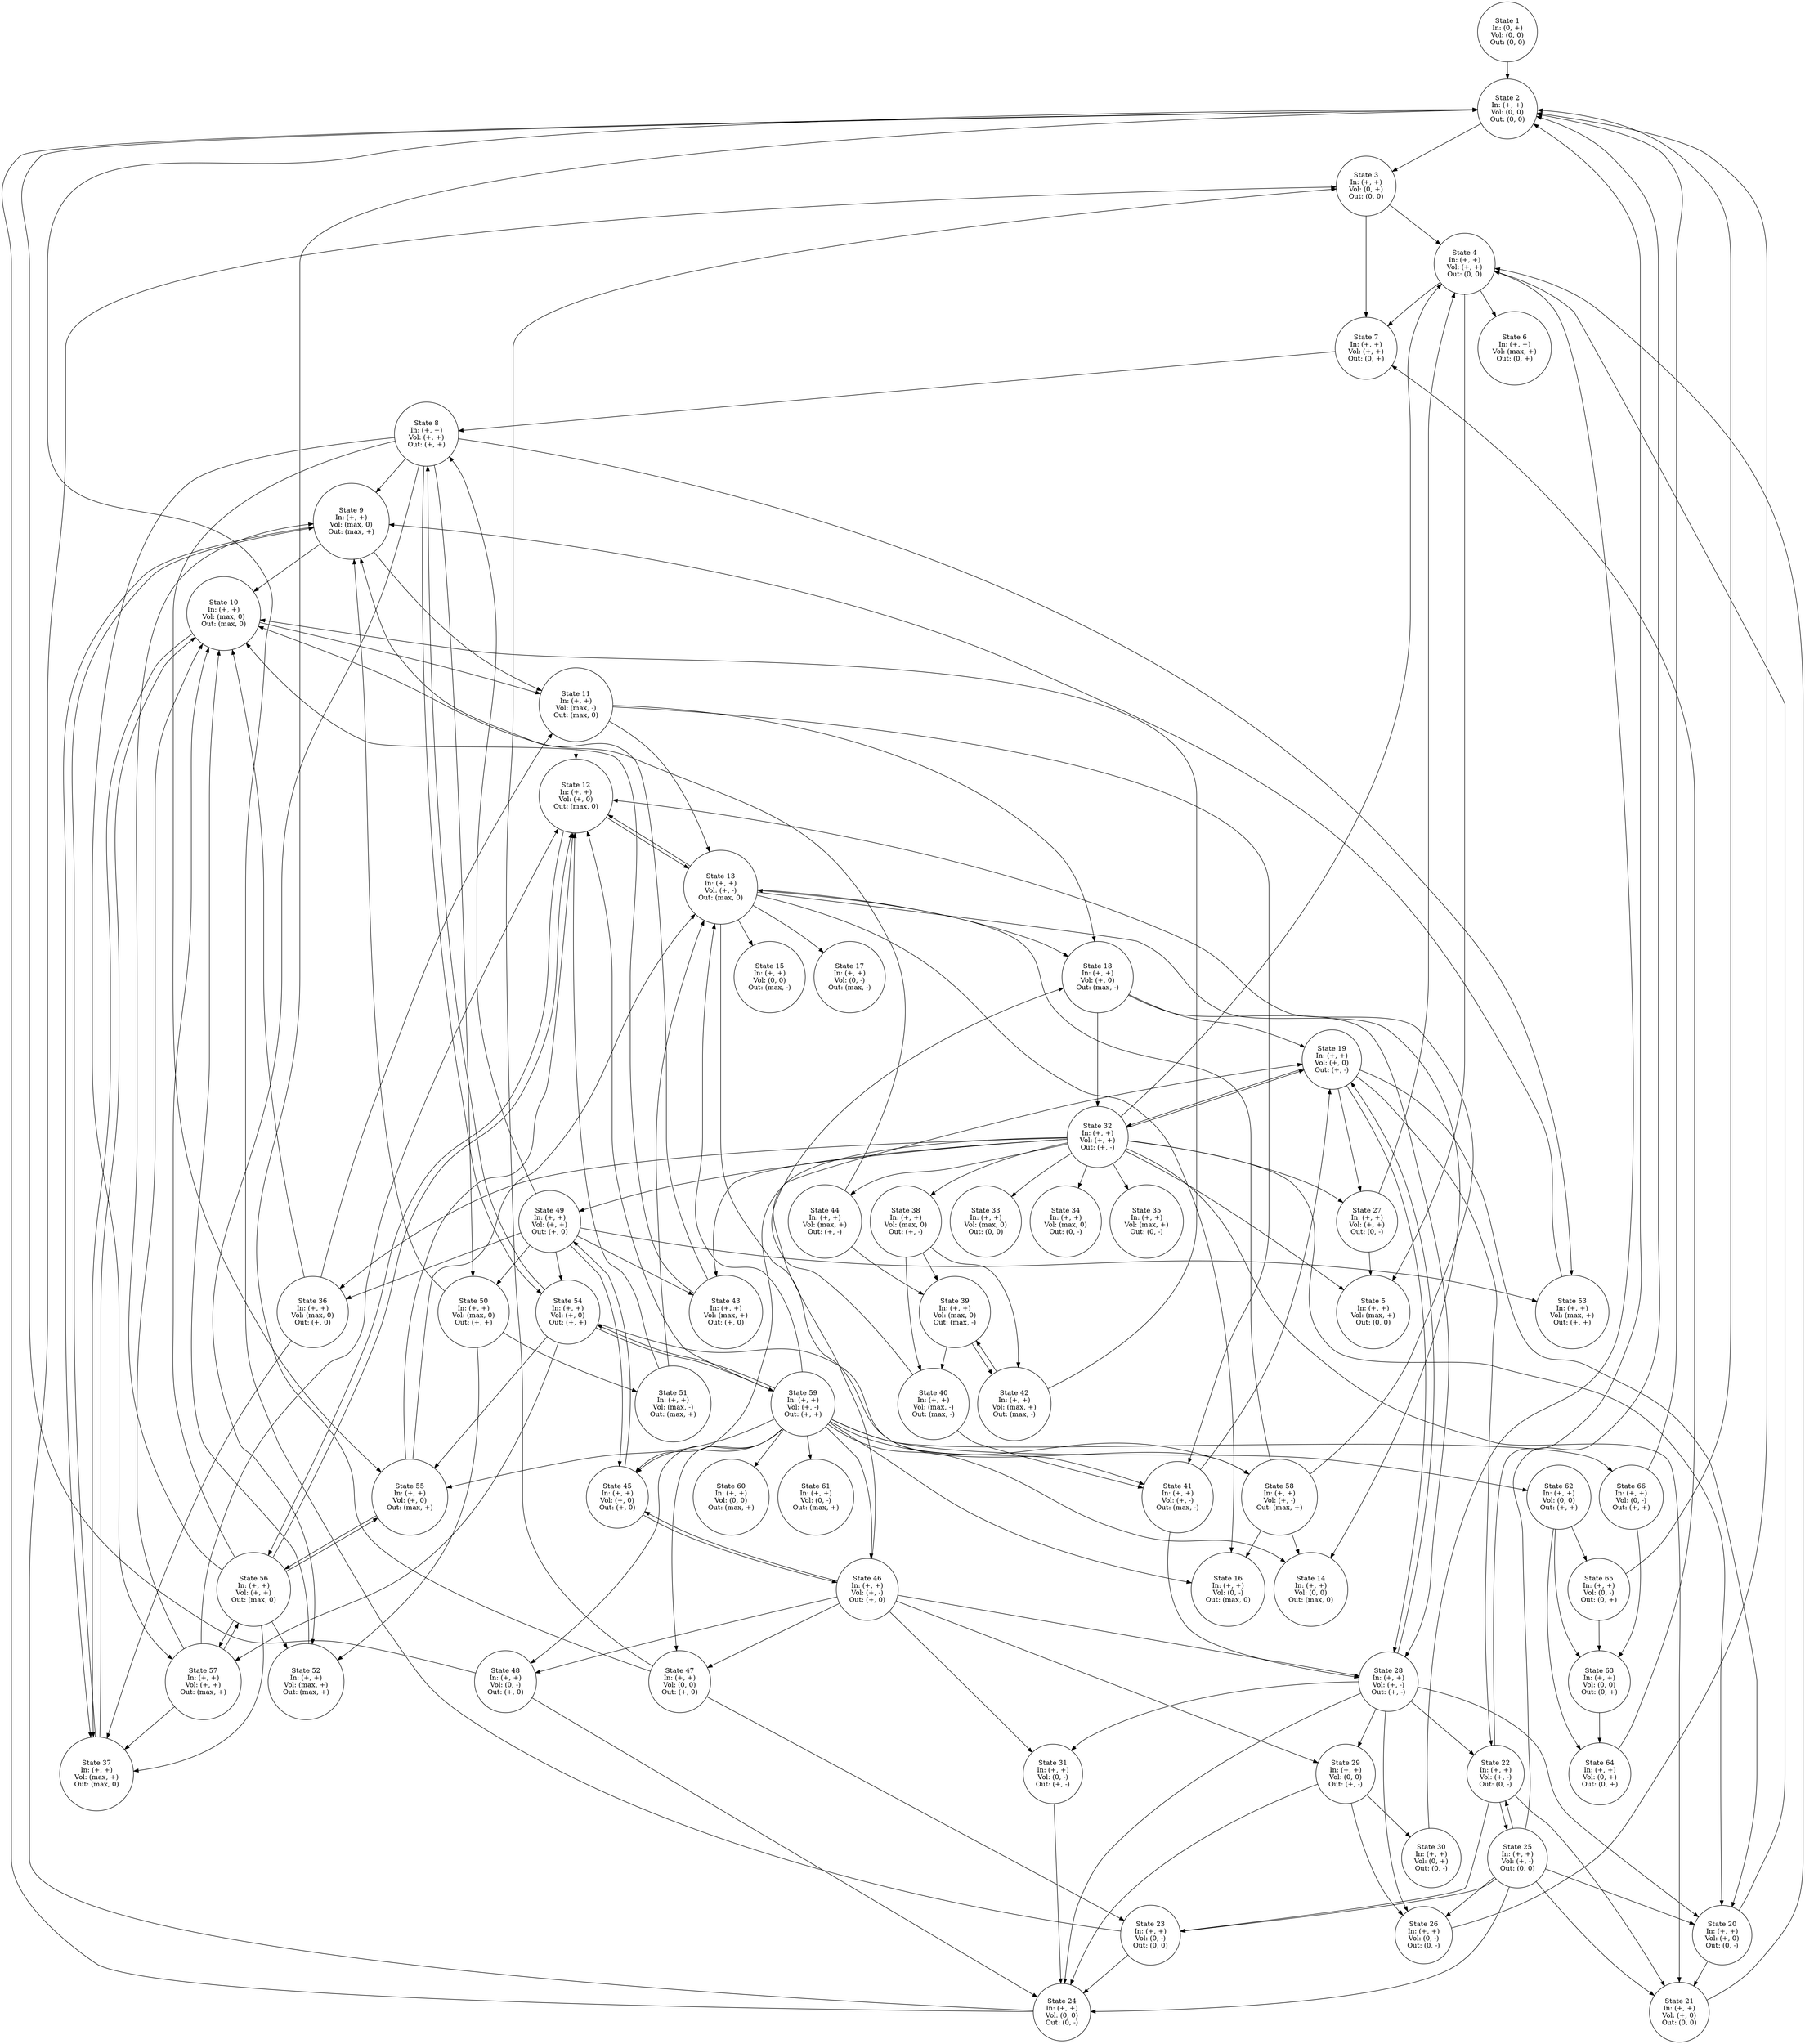 strict digraph "" {
	graph [normalize=True,
		overlap=False,
		sep=1.2,
		smoothing=avg_dist,
		splines=True
	];
	node [label="\N",
		shape=circle
	];
	inflow_0_3_outflow_0_2_volume_0_2_	 [label="State 1
In: (0, +)
Vol: (0, 0)
Out: (0, 0)",
		tooltip="derivatives:
- In will go up from 0
- Vol will stay at 0
- Out will stay at 0
"];
	inflow_1_3_outflow_0_2_volume_0_2_	 [label="State 2
In: (+, +)
Vol: (0, 0)
Out: (0, 0)",
		tooltip="derivatives:
- In may go up from +
- Vol will stay at 0
- Out will stay at 0
"];
	inflow_0_3_outflow_0_2_volume_0_2_ -> inflow_1_3_outflow_0_2_volume_0_2_	 [tooltip="continuous_valid: true
not_equal_valid: true
point_range_valid: true
"];
	inflow_1_3_outflow_0_2_volume_0_3_	 [label="State 3
In: (+, +)
Vol: (0, +)
Out: (0, 0)",
		tooltip="derivatives:
- In may go up from +
- Vol will go up from 0
- Out will stay at 0
"];
	inflow_1_3_outflow_0_2_volume_0_2_ -> inflow_1_3_outflow_0_2_volume_0_3_	 [tooltip="continuous_valid: true
not_equal_valid: true
point_range_valid: true
"];
	inflow_1_3_outflow_0_2_volume_1_3_	 [label="State 4
In: (+, +)
Vol: (+, +)
Out: (0, 0)",
		tooltip="derivatives:
- In may go up from +
- Vol may go up from +
- Out will stay at 0
"];
	inflow_1_3_outflow_0_2_volume_0_3_ -> inflow_1_3_outflow_0_2_volume_1_3_	 [tooltip="continuous_valid: true
not_equal_valid: true
point_range_valid: true
"];
	inflow_1_3_outflow_0_3_volume_1_3_	 [label="State 7
In: (+, +)
Vol: (+, +)
Out: (0, +)",
		tooltip="derivatives:
- In may go up from +
- Vol may go up from +
- Out will go up from 0
"];
	inflow_1_3_outflow_0_2_volume_0_3_ -> inflow_1_3_outflow_0_3_volume_1_3_	 [tooltip="continuous_valid: true
not_equal_valid: true
point_range_valid: true
"];
	inflow_1_3_outflow_0_2_volume_2_3_	 [label="State 5
In: (+, +)
Vol: (max, +)
Out: (0, 0)",
		tooltip="derivatives:
- In may go up from +
- Vol will go up from max
- Out will stay at 0
"];
	inflow_1_3_outflow_0_2_volume_1_3_ -> inflow_1_3_outflow_0_2_volume_2_3_	 [tooltip="continuous_valid: true
not_equal_valid: true
point_range_valid: true
"];
	inflow_1_3_outflow_0_3_volume_2_3_	 [label="State 6
In: (+, +)
Vol: (max, +)
Out: (0, +)",
		tooltip="derivatives:
- In may go up from +
- Vol will go up from max
- Out will go up from 0
"];
	inflow_1_3_outflow_0_2_volume_1_3_ -> inflow_1_3_outflow_0_3_volume_2_3_	 [tooltip="continuous_valid: true
not_equal_valid: true
point_range_valid: true
"];
	inflow_1_3_outflow_0_2_volume_1_3_ -> inflow_1_3_outflow_0_3_volume_1_3_	 [tooltip="continuous_valid: true
not_equal_valid: true
point_range_valid: true
"];
	inflow_1_3_outflow_1_3_volume_1_3_	 [label="State 8
In: (+, +)
Vol: (+, +)
Out: (+, +)",
		tooltip="derivatives:
- In may go up from +
- Vol may go up from +
- Out may go up from +
"];
	inflow_1_3_outflow_0_3_volume_1_3_ -> inflow_1_3_outflow_1_3_volume_1_3_	 [tooltip="continuous_valid: true
not_equal_valid: true
point_range_valid: true
"];
	inflow_1_3_outflow_2_3_volume_2_2_	 [label="State 9
In: (+, +)
Vol: (max, 0)
Out: (max, +)",
		tooltip="derivatives:
- In may go up from +
- Vol will stay at max
- Out will go up from max
"];
	inflow_1_3_outflow_1_3_volume_1_3_ -> inflow_1_3_outflow_2_3_volume_2_2_	 [tooltip="continuous_valid: true
not_equal_valid: true
point_range_valid: true
"];
	inflow_1_3_outflow_1_3_volume_2_2_	 [label="State 50
In: (+, +)
Vol: (max, 0)
Out: (+, +)",
		tooltip="derivatives:
- In may go up from +
- Vol will stay at max
- Out may go up from +
"];
	inflow_1_3_outflow_1_3_volume_1_3_ -> inflow_1_3_outflow_1_3_volume_2_2_	 [tooltip="continuous_valid: true
not_equal_valid: true
point_range_valid: true
"];
	inflow_1_3_outflow_2_3_volume_2_3_	 [label="State 52
In: (+, +)
Vol: (max, +)
Out: (max, +)",
		tooltip="derivatives:
- In may go up from +
- Vol will go up from max
- Out will go up from max
"];
	inflow_1_3_outflow_1_3_volume_1_3_ -> inflow_1_3_outflow_2_3_volume_2_3_	 [tooltip="continuous_valid: true
not_equal_valid: true
point_range_valid: true
"];
	inflow_1_3_outflow_1_3_volume_2_3_	 [label="State 53
In: (+, +)
Vol: (max, +)
Out: (+, +)",
		tooltip="derivatives:
- In may go up from +
- Vol will go up from max
- Out may go up from +
"];
	inflow_1_3_outflow_1_3_volume_1_3_ -> inflow_1_3_outflow_1_3_volume_2_3_	 [tooltip="continuous_valid: true
not_equal_valid: true
point_range_valid: true
"];
	inflow_1_3_outflow_1_3_volume_1_2_	 [label="State 54
In: (+, +)
Vol: (+, 0)
Out: (+, +)",
		tooltip="derivatives:
- In may go up from +
- Vol will stay at +
- Out may go up from +
"];
	inflow_1_3_outflow_1_3_volume_1_3_ -> inflow_1_3_outflow_1_3_volume_1_2_	 [tooltip="continuous_valid: true
not_equal_valid: true
point_range_valid: true
"];
	inflow_1_3_outflow_2_3_volume_1_2_	 [label="State 55
In: (+, +)
Vol: (+, 0)
Out: (max, +)",
		tooltip="derivatives:
- In may go up from +
- Vol will stay at +
- Out will go up from max
"];
	inflow_1_3_outflow_1_3_volume_1_3_ -> inflow_1_3_outflow_2_3_volume_1_2_	 [tooltip="continuous_valid: true
not_equal_valid: true
point_range_valid: true
"];
	inflow_1_3_outflow_2_3_volume_1_3_	 [label="State 57
In: (+, +)
Vol: (+, +)
Out: (max, +)",
		tooltip="derivatives:
- In may go up from +
- Vol may go up from +
- Out will go up from max
"];
	inflow_1_3_outflow_1_3_volume_1_3_ -> inflow_1_3_outflow_2_3_volume_1_3_	 [tooltip="continuous_valid: true
not_equal_valid: true
point_range_valid: true
"];
	inflow_1_3_outflow_2_2_volume_2_2_	 [label="State 10
In: (+, +)
Vol: (max, 0)
Out: (max, 0)",
		tooltip="derivatives:
- In may go up from +
- Vol will stay at max
- Out will stay at max
"];
	inflow_1_3_outflow_2_3_volume_2_2_ -> inflow_1_3_outflow_2_2_volume_2_2_	 [tooltip="continuous_valid: true
not_equal_valid: true
point_range_valid: true
"];
	inflow_1_3_outflow_2_2_volume_2_1_	 [label="State 11
In: (+, +)
Vol: (max, -)
Out: (max, 0)",
		tooltip="derivatives:
- In may go up from +
- Vol will go down from max
- Out will stay at max
"];
	inflow_1_3_outflow_2_3_volume_2_2_ -> inflow_1_3_outflow_2_2_volume_2_1_	 [tooltip="continuous_valid: true
not_equal_valid: true
point_range_valid: true
"];
	inflow_1_3_outflow_2_2_volume_2_3_	 [label="State 37
In: (+, +)
Vol: (max, +)
Out: (max, 0)",
		tooltip="derivatives:
- In may go up from +
- Vol will go up from max
- Out will stay at max
"];
	inflow_1_3_outflow_2_3_volume_2_2_ -> inflow_1_3_outflow_2_2_volume_2_3_	 [tooltip="continuous_valid: true
not_equal_valid: true
point_range_valid: true
"];
	inflow_1_3_outflow_2_2_volume_2_2_ -> inflow_1_3_outflow_2_2_volume_2_1_	 [tooltip="continuous_valid: true
not_equal_valid: true
point_range_valid: true
"];
	inflow_1_3_outflow_2_2_volume_2_2_ -> inflow_1_3_outflow_2_2_volume_2_3_	 [tooltip="continuous_valid: true
not_equal_valid: true
point_range_valid: true
"];
	inflow_1_3_outflow_2_2_volume_1_2_	 [label="State 12
In: (+, +)
Vol: (+, 0)
Out: (max, 0)",
		tooltip="derivatives:
- In may go up from +
- Vol will stay at +
- Out will stay at max
"];
	inflow_1_3_outflow_2_2_volume_2_1_ -> inflow_1_3_outflow_2_2_volume_1_2_	 [tooltip="continuous_valid: true
not_equal_valid: true
point_range_valid: true
"];
	inflow_1_3_outflow_2_2_volume_1_1_	 [label="State 13
In: (+, +)
Vol: (+, -)
Out: (max, 0)",
		tooltip="derivatives:
- In may go up from +
- Vol may go down from +
- Out will stay at max
"];
	inflow_1_3_outflow_2_2_volume_2_1_ -> inflow_1_3_outflow_2_2_volume_1_1_	 [tooltip="continuous_valid: true
not_equal_valid: true
point_range_valid: true
"];
	inflow_1_3_outflow_2_1_volume_1_2_	 [label="State 18
In: (+, +)
Vol: (+, 0)
Out: (max, -)",
		tooltip="derivatives:
- In may go up from +
- Vol will stay at +
- Out will go down from max
"];
	inflow_1_3_outflow_2_2_volume_2_1_ -> inflow_1_3_outflow_2_1_volume_1_2_	 [tooltip="continuous_valid: true
not_equal_valid: true
point_range_valid: true
"];
	inflow_1_3_outflow_2_1_volume_1_1_	 [label="State 41
In: (+, +)
Vol: (+, -)
Out: (max, -)",
		tooltip="derivatives:
- In may go up from +
- Vol may go down from +
- Out will go down from max
"];
	inflow_1_3_outflow_2_2_volume_2_1_ -> inflow_1_3_outflow_2_1_volume_1_1_	 [tooltip="continuous_valid: true
not_equal_valid: true
point_range_valid: true
"];
	inflow_1_3_outflow_2_2_volume_1_2_ -> inflow_1_3_outflow_2_2_volume_1_1_	 [tooltip="continuous_valid: true
not_equal_valid: true
point_range_valid: true
"];
	inflow_1_3_outflow_2_2_volume_1_3_	 [label="State 56
In: (+, +)
Vol: (+, +)
Out: (max, 0)",
		tooltip="derivatives:
- In may go up from +
- Vol may go up from +
- Out will stay at max
"];
	inflow_1_3_outflow_2_2_volume_1_2_ -> inflow_1_3_outflow_2_2_volume_1_3_	 [tooltip="continuous_valid: true
not_equal_valid: true
point_range_valid: true
"];
	inflow_1_3_outflow_2_2_volume_1_1_ -> inflow_1_3_outflow_2_2_volume_1_2_	 [tooltip="continuous_valid: true
not_equal_valid: true
point_range_valid: true
"];
	inflow_1_3_outflow_2_2_volume_0_2_	 [label="State 14
In: (+, +)
Vol: (0, 0)
Out: (max, 0)",
		tooltip="derivatives:
- In may go up from +
- Vol will stay at 0
- Out will stay at max
"];
	inflow_1_3_outflow_2_2_volume_1_1_ -> inflow_1_3_outflow_2_2_volume_0_2_	 [tooltip="continuous_valid: true
not_equal_valid: true
point_range_valid: true
"];
	inflow_1_3_outflow_2_1_volume_0_2_	 [label="State 15
In: (+, +)
Vol: (0, 0)
Out: (max, -)",
		tooltip="derivatives:
- In may go up from +
- Vol will stay at 0
- Out will go down from max
"];
	inflow_1_3_outflow_2_2_volume_1_1_ -> inflow_1_3_outflow_2_1_volume_0_2_	 [tooltip="continuous_valid: true
not_equal_valid: true
point_range_valid: true
"];
	inflow_1_3_outflow_2_2_volume_0_1_	 [label="State 16
In: (+, +)
Vol: (0, -)
Out: (max, 0)",
		tooltip="derivatives:
- In may go up from +
- Vol will go down from 0
- Out will stay at max
"];
	inflow_1_3_outflow_2_2_volume_1_1_ -> inflow_1_3_outflow_2_2_volume_0_1_	 [tooltip="continuous_valid: true
not_equal_valid: true
point_range_valid: true
"];
	inflow_1_3_outflow_2_1_volume_0_1_	 [label="State 17
In: (+, +)
Vol: (0, -)
Out: (max, -)",
		tooltip="derivatives:
- In may go up from +
- Vol will go down from 0
- Out will go down from max
"];
	inflow_1_3_outflow_2_2_volume_1_1_ -> inflow_1_3_outflow_2_1_volume_0_1_	 [tooltip="continuous_valid: true
not_equal_valid: true
point_range_valid: true
"];
	inflow_1_3_outflow_2_2_volume_1_1_ -> inflow_1_3_outflow_2_1_volume_1_2_	 [tooltip="continuous_valid: true
not_equal_valid: true
point_range_valid: true
"];
	inflow_1_3_outflow_2_2_volume_1_1_ -> inflow_1_3_outflow_2_1_volume_1_1_	 [tooltip="continuous_valid: true
not_equal_valid: true
point_range_valid: true
"];
	inflow_1_3_outflow_1_1_volume_1_2_	 [label="State 19
In: (+, +)
Vol: (+, 0)
Out: (+, -)",
		tooltip="derivatives:
- In may go up from +
- Vol will stay at +
- Out may go down from +
"];
	inflow_1_3_outflow_2_1_volume_1_2_ -> inflow_1_3_outflow_1_1_volume_1_2_	 [tooltip="continuous_valid: true
not_equal_valid: true
point_range_valid: true
"];
	inflow_1_3_outflow_1_1_volume_1_1_	 [label="State 28
In: (+, +)
Vol: (+, -)
Out: (+, -)",
		tooltip="derivatives:
- In may go up from +
- Vol may go down from +
- Out may go down from +
"];
	inflow_1_3_outflow_2_1_volume_1_2_ -> inflow_1_3_outflow_1_1_volume_1_1_	 [tooltip="continuous_valid: true
not_equal_valid: true
point_range_valid: true
"];
	inflow_1_3_outflow_1_1_volume_1_3_	 [label="State 32
In: (+, +)
Vol: (+, +)
Out: (+, -)",
		tooltip="derivatives:
- In may go up from +
- Vol may go up from +
- Out may go down from +
"];
	inflow_1_3_outflow_2_1_volume_1_2_ -> inflow_1_3_outflow_1_1_volume_1_3_	 [tooltip="continuous_valid: true
not_equal_valid: true
point_range_valid: true
"];
	inflow_1_3_outflow_0_1_volume_1_2_	 [label="State 20
In: (+, +)
Vol: (+, 0)
Out: (0, -)",
		tooltip="derivatives:
- In may go up from +
- Vol will stay at +
- Out will go down from 0
"];
	inflow_1_3_outflow_1_1_volume_1_2_ -> inflow_1_3_outflow_0_1_volume_1_2_	 [tooltip="continuous_valid: true
not_equal_valid: true
point_range_valid: true
"];
	inflow_1_3_outflow_0_1_volume_1_1_	 [label="State 22
In: (+, +)
Vol: (+, -)
Out: (0, -)",
		tooltip="derivatives:
- In may go up from +
- Vol may go down from +
- Out will go down from 0
"];
	inflow_1_3_outflow_1_1_volume_1_2_ -> inflow_1_3_outflow_0_1_volume_1_1_	 [tooltip="continuous_valid: true
not_equal_valid: true
point_range_valid: true
"];
	inflow_1_3_outflow_0_1_volume_1_3_	 [label="State 27
In: (+, +)
Vol: (+, +)
Out: (0, -)",
		tooltip="derivatives:
- In may go up from +
- Vol may go up from +
- Out will go down from 0
"];
	inflow_1_3_outflow_1_1_volume_1_2_ -> inflow_1_3_outflow_0_1_volume_1_3_	 [tooltip="continuous_valid: true
not_equal_valid: true
point_range_valid: true
"];
	inflow_1_3_outflow_1_1_volume_1_2_ -> inflow_1_3_outflow_1_1_volume_1_1_	 [tooltip="continuous_valid: true
not_equal_valid: true
point_range_valid: true
"];
	inflow_1_3_outflow_1_1_volume_1_2_ -> inflow_1_3_outflow_1_1_volume_1_3_	 [tooltip="continuous_valid: true
not_equal_valid: true
point_range_valid: true
"];
	inflow_1_3_outflow_0_1_volume_1_2_ -> inflow_1_3_outflow_0_2_volume_1_3_	 [tooltip="continuous_valid: true
not_equal_valid: true
point_range_valid: true
"];
	inflow_1_3_outflow_0_2_volume_1_2_	 [label="State 21
In: (+, +)
Vol: (+, 0)
Out: (0, 0)",
		tooltip="derivatives:
- In may go up from +
- Vol will stay at +
- Out will stay at 0
"];
	inflow_1_3_outflow_0_1_volume_1_2_ -> inflow_1_3_outflow_0_2_volume_1_2_	 [tooltip="continuous_valid: true
not_equal_valid: true
point_range_valid: true
"];
	inflow_1_3_outflow_0_2_volume_1_2_ -> inflow_1_3_outflow_0_2_volume_1_3_	 [tooltip="continuous_valid: true
not_equal_valid: true
point_range_valid: true
"];
	inflow_1_3_outflow_0_1_volume_1_1_ -> inflow_1_3_outflow_0_2_volume_0_2_	 [tooltip="continuous_valid: true
not_equal_valid: true
point_range_valid: true
"];
	inflow_1_3_outflow_0_1_volume_1_1_ -> inflow_1_3_outflow_0_2_volume_1_2_	 [tooltip="continuous_valid: true
not_equal_valid: true
point_range_valid: true
"];
	inflow_1_3_outflow_0_2_volume_0_1_	 [label="State 23
In: (+, +)
Vol: (0, -)
Out: (0, 0)",
		tooltip="derivatives:
- In may go up from +
- Vol will go down from 0
- Out will stay at 0
"];
	inflow_1_3_outflow_0_1_volume_1_1_ -> inflow_1_3_outflow_0_2_volume_0_1_	 [tooltip="continuous_valid: true
not_equal_valid: true
point_range_valid: true
"];
	inflow_1_3_outflow_0_2_volume_1_1_	 [label="State 25
In: (+, +)
Vol: (+, -)
Out: (0, 0)",
		tooltip="derivatives:
- In may go up from +
- Vol may go down from +
- Out will stay at 0
"];
	inflow_1_3_outflow_0_1_volume_1_1_ -> inflow_1_3_outflow_0_2_volume_1_1_	 [tooltip="continuous_valid: true
not_equal_valid: true
point_range_valid: true
"];
	inflow_1_3_outflow_0_2_volume_0_1_ -> inflow_1_3_outflow_0_2_volume_0_2_	 [tooltip="continuous_valid: true
not_equal_valid: true
point_range_valid: true
"];
	inflow_1_3_outflow_0_1_volume_0_2_	 [label="State 24
In: (+, +)
Vol: (0, 0)
Out: (0, -)",
		tooltip="derivatives:
- In may go up from +
- Vol will stay at 0
- Out will go down from 0
"];
	inflow_1_3_outflow_0_2_volume_0_1_ -> inflow_1_3_outflow_0_1_volume_0_2_	 [tooltip="continuous_valid: true
not_equal_valid: true
point_range_valid: true
"];
	inflow_1_3_outflow_0_1_volume_0_2_ -> inflow_1_3_outflow_0_2_volume_0_2_	 [tooltip="continuous_valid: true
not_equal_valid: true
point_range_valid: true
"];
	inflow_1_3_outflow_0_1_volume_0_2_ -> inflow_1_3_outflow_0_2_volume_0_3_	 [tooltip="continuous_valid: true
not_equal_valid: true
point_range_valid: true
"];
	inflow_1_3_outflow_0_2_volume_1_1_ -> inflow_1_3_outflow_0_2_volume_0_2_	 [tooltip="continuous_valid: true
not_equal_valid: true
point_range_valid: true
"];
	inflow_1_3_outflow_0_2_volume_1_1_ -> inflow_1_3_outflow_0_1_volume_1_2_	 [tooltip="continuous_valid: true
not_equal_valid: true
point_range_valid: true
"];
	inflow_1_3_outflow_0_2_volume_1_1_ -> inflow_1_3_outflow_0_2_volume_1_2_	 [tooltip="continuous_valid: true
not_equal_valid: true
point_range_valid: true
"];
	inflow_1_3_outflow_0_2_volume_1_1_ -> inflow_1_3_outflow_0_1_volume_1_1_	 [tooltip="continuous_valid: true
not_equal_valid: true
point_range_valid: true
"];
	inflow_1_3_outflow_0_2_volume_1_1_ -> inflow_1_3_outflow_0_2_volume_0_1_	 [tooltip="continuous_valid: true
not_equal_valid: true
point_range_valid: true
"];
	inflow_1_3_outflow_0_2_volume_1_1_ -> inflow_1_3_outflow_0_1_volume_0_2_	 [tooltip="continuous_valid: true
not_equal_valid: true
point_range_valid: true
"];
	inflow_1_3_outflow_0_1_volume_0_1_	 [label="State 26
In: (+, +)
Vol: (0, -)
Out: (0, -)",
		tooltip="derivatives:
- In may go up from +
- Vol will go down from 0
- Out will go down from 0
"];
	inflow_1_3_outflow_0_2_volume_1_1_ -> inflow_1_3_outflow_0_1_volume_0_1_	 [tooltip="continuous_valid: true
not_equal_valid: true
point_range_valid: true
"];
	inflow_1_3_outflow_0_1_volume_0_1_ -> inflow_1_3_outflow_0_2_volume_0_2_	 [tooltip="continuous_valid: true
not_equal_valid: true
point_range_valid: true
"];
	inflow_1_3_outflow_0_1_volume_1_3_ -> inflow_1_3_outflow_0_2_volume_1_3_	 [tooltip="continuous_valid: true
not_equal_valid: true
point_range_valid: true
"];
	inflow_1_3_outflow_0_1_volume_1_3_ -> inflow_1_3_outflow_0_2_volume_2_3_	 [tooltip="continuous_valid: true
not_equal_valid: true
point_range_valid: true
"];
	inflow_1_3_outflow_1_1_volume_1_1_ -> inflow_1_3_outflow_1_1_volume_1_2_	 [tooltip="continuous_valid: true
not_equal_valid: true
point_range_valid: true
"];
	inflow_1_3_outflow_1_1_volume_1_1_ -> inflow_1_3_outflow_0_1_volume_1_2_	 [tooltip="continuous_valid: true
not_equal_valid: true
point_range_valid: true
"];
	inflow_1_3_outflow_1_1_volume_1_1_ -> inflow_1_3_outflow_0_1_volume_1_1_	 [tooltip="continuous_valid: true
not_equal_valid: true
point_range_valid: true
"];
	inflow_1_3_outflow_1_1_volume_1_1_ -> inflow_1_3_outflow_0_1_volume_0_2_	 [tooltip="continuous_valid: true
not_equal_valid: true
point_range_valid: true
"];
	inflow_1_3_outflow_1_1_volume_1_1_ -> inflow_1_3_outflow_0_1_volume_0_1_	 [tooltip="continuous_valid: true
not_equal_valid: true
point_range_valid: true
"];
	inflow_1_3_outflow_1_1_volume_0_2_	 [label="State 29
In: (+, +)
Vol: (0, 0)
Out: (+, -)",
		tooltip="derivatives:
- In may go up from +
- Vol will stay at 0
- Out may go down from +
"];
	inflow_1_3_outflow_1_1_volume_1_1_ -> inflow_1_3_outflow_1_1_volume_0_2_	 [tooltip="continuous_valid: true
not_equal_valid: true
point_range_valid: true
"];
	inflow_1_3_outflow_1_1_volume_0_1_	 [label="State 31
In: (+, +)
Vol: (0, -)
Out: (+, -)",
		tooltip="derivatives:
- In may go up from +
- Vol will go down from 0
- Out may go down from +
"];
	inflow_1_3_outflow_1_1_volume_1_1_ -> inflow_1_3_outflow_1_1_volume_0_1_	 [tooltip="continuous_valid: true
not_equal_valid: true
point_range_valid: true
"];
	inflow_1_3_outflow_1_1_volume_0_2_ -> inflow_1_3_outflow_0_1_volume_0_2_	 [tooltip="continuous_valid: true
not_equal_valid: true
point_range_valid: true
"];
	inflow_1_3_outflow_1_1_volume_0_2_ -> inflow_1_3_outflow_0_1_volume_0_1_	 [tooltip="continuous_valid: true
not_equal_valid: true
point_range_valid: true
"];
	inflow_1_3_outflow_0_1_volume_0_3_	 [label="State 30
In: (+, +)
Vol: (0, +)
Out: (0, -)",
		tooltip="derivatives:
- In may go up from +
- Vol will go up from 0
- Out will go down from 0
"];
	inflow_1_3_outflow_1_1_volume_0_2_ -> inflow_1_3_outflow_0_1_volume_0_3_	 [tooltip="continuous_valid: true
not_equal_valid: true
point_range_valid: true
"];
	inflow_1_3_outflow_0_1_volume_0_3_ -> inflow_1_3_outflow_0_2_volume_1_3_	 [tooltip="continuous_valid: true
not_equal_valid: true
point_range_valid: true
"];
	inflow_1_3_outflow_1_1_volume_0_1_ -> inflow_1_3_outflow_0_1_volume_0_2_	 [tooltip="continuous_valid: true
not_equal_valid: true
point_range_valid: true
"];
	inflow_1_3_outflow_1_1_volume_1_3_ -> inflow_1_3_outflow_0_2_volume_1_3_	 [tooltip="continuous_valid: true
not_equal_valid: true
point_range_valid: true
"];
	inflow_1_3_outflow_1_1_volume_1_3_ -> inflow_1_3_outflow_0_2_volume_2_3_	 [tooltip="continuous_valid: true
not_equal_valid: true
point_range_valid: true
"];
	inflow_1_3_outflow_1_1_volume_1_3_ -> inflow_1_3_outflow_1_1_volume_1_2_	 [tooltip="continuous_valid: true
not_equal_valid: true
point_range_valid: true
"];
	inflow_1_3_outflow_1_1_volume_1_3_ -> inflow_1_3_outflow_0_1_volume_1_2_	 [tooltip="continuous_valid: true
not_equal_valid: true
point_range_valid: true
"];
	inflow_1_3_outflow_1_1_volume_1_3_ -> inflow_1_3_outflow_0_2_volume_1_2_	 [tooltip="continuous_valid: true
not_equal_valid: true
point_range_valid: true
"];
	inflow_1_3_outflow_1_1_volume_1_3_ -> inflow_1_3_outflow_0_1_volume_1_3_	 [tooltip="continuous_valid: true
not_equal_valid: true
point_range_valid: true
"];
	inflow_1_3_outflow_0_2_volume_2_2_	 [label="State 33
In: (+, +)
Vol: (max, 0)
Out: (0, 0)",
		tooltip="derivatives:
- In may go up from +
- Vol will stay at max
- Out will stay at 0
"];
	inflow_1_3_outflow_1_1_volume_1_3_ -> inflow_1_3_outflow_0_2_volume_2_2_	 [tooltip="continuous_valid: true
not_equal_valid: true
point_range_valid: true
"];
	inflow_1_3_outflow_0_1_volume_2_2_	 [label="State 34
In: (+, +)
Vol: (max, 0)
Out: (0, -)",
		tooltip="derivatives:
- In may go up from +
- Vol will stay at max
- Out will go down from 0
"];
	inflow_1_3_outflow_1_1_volume_1_3_ -> inflow_1_3_outflow_0_1_volume_2_2_	 [tooltip="continuous_valid: true
not_equal_valid: true
point_range_valid: true
"];
	inflow_1_3_outflow_0_1_volume_2_3_	 [label="State 35
In: (+, +)
Vol: (max, +)
Out: (0, -)",
		tooltip="derivatives:
- In may go up from +
- Vol will go up from max
- Out will go down from 0
"];
	inflow_1_3_outflow_1_1_volume_1_3_ -> inflow_1_3_outflow_0_1_volume_2_3_	 [tooltip="continuous_valid: true
not_equal_valid: true
point_range_valid: true
"];
	inflow_1_3_outflow_1_2_volume_2_2_	 [label="State 36
In: (+, +)
Vol: (max, 0)
Out: (+, 0)",
		tooltip="derivatives:
- In may go up from +
- Vol will stay at max
- Out will stay at +
"];
	inflow_1_3_outflow_1_1_volume_1_3_ -> inflow_1_3_outflow_1_2_volume_2_2_	 [tooltip="continuous_valid: true
not_equal_valid: true
point_range_valid: true
"];
	inflow_1_3_outflow_1_1_volume_2_2_	 [label="State 38
In: (+, +)
Vol: (max, 0)
Out: (+, -)",
		tooltip="derivatives:
- In may go up from +
- Vol will stay at max
- Out may go down from +
"];
	inflow_1_3_outflow_1_1_volume_1_3_ -> inflow_1_3_outflow_1_1_volume_2_2_	 [tooltip="continuous_valid: true
not_equal_valid: true
point_range_valid: true
"];
	inflow_1_3_outflow_1_2_volume_2_3_	 [label="State 43
In: (+, +)
Vol: (max, +)
Out: (+, 0)",
		tooltip="derivatives:
- In may go up from +
- Vol will go up from max
- Out will stay at +
"];
	inflow_1_3_outflow_1_1_volume_1_3_ -> inflow_1_3_outflow_1_2_volume_2_3_	 [tooltip="continuous_valid: true
not_equal_valid: true
point_range_valid: true
"];
	inflow_1_3_outflow_1_1_volume_2_3_	 [label="State 44
In: (+, +)
Vol: (max, +)
Out: (+, -)",
		tooltip="derivatives:
- In may go up from +
- Vol will go up from max
- Out may go down from +
"];
	inflow_1_3_outflow_1_1_volume_1_3_ -> inflow_1_3_outflow_1_1_volume_2_3_	 [tooltip="continuous_valid: true
not_equal_valid: true
point_range_valid: true
"];
	inflow_1_3_outflow_1_2_volume_1_2_	 [label="State 45
In: (+, +)
Vol: (+, 0)
Out: (+, 0)",
		tooltip="derivatives:
- In may go up from +
- Vol will stay at +
- Out will stay at +
"];
	inflow_1_3_outflow_1_1_volume_1_3_ -> inflow_1_3_outflow_1_2_volume_1_2_	 [tooltip="continuous_valid: true
not_equal_valid: true
point_range_valid: true
"];
	inflow_1_3_outflow_1_2_volume_1_3_	 [label="State 49
In: (+, +)
Vol: (+, +)
Out: (+, 0)",
		tooltip="derivatives:
- In may go up from +
- Vol may go up from +
- Out will stay at +
"];
	inflow_1_3_outflow_1_1_volume_1_3_ -> inflow_1_3_outflow_1_2_volume_1_3_	 [tooltip="continuous_valid: true
not_equal_valid: true
point_range_valid: true
"];
	inflow_1_3_outflow_1_2_volume_2_2_ -> inflow_1_3_outflow_2_2_volume_2_2_	 [tooltip="continuous_valid: true
not_equal_valid: true
point_range_valid: true
"];
	inflow_1_3_outflow_1_2_volume_2_2_ -> inflow_1_3_outflow_2_2_volume_2_1_	 [tooltip="continuous_valid: true
not_equal_valid: true
point_range_valid: true
"];
	inflow_1_3_outflow_1_2_volume_2_2_ -> inflow_1_3_outflow_2_2_volume_2_3_	 [tooltip="continuous_valid: true
not_equal_valid: true
point_range_valid: true
"];
	inflow_1_3_outflow_2_2_volume_2_3_ -> inflow_1_3_outflow_2_3_volume_2_2_	 [tooltip="continuous_valid: true
not_equal_valid: true
point_range_valid: true
"];
	inflow_1_3_outflow_2_2_volume_2_3_ -> inflow_1_3_outflow_2_2_volume_2_2_	 [tooltip="continuous_valid: true
not_equal_valid: true
point_range_valid: true
"];
	inflow_1_3_outflow_2_1_volume_2_2_	 [label="State 39
In: (+, +)
Vol: (max, 0)
Out: (max, -)",
		tooltip="derivatives:
- In may go up from +
- Vol will stay at max
- Out will go down from max
"];
	inflow_1_3_outflow_1_1_volume_2_2_ -> inflow_1_3_outflow_2_1_volume_2_2_	 [tooltip="continuous_valid: true
not_equal_valid: true
point_range_valid: true
"];
	inflow_1_3_outflow_2_1_volume_2_1_	 [label="State 40
In: (+, +)
Vol: (max, -)
Out: (max, -)",
		tooltip="derivatives:
- In may go up from +
- Vol will go down from max
- Out will go down from max
"];
	inflow_1_3_outflow_1_1_volume_2_2_ -> inflow_1_3_outflow_2_1_volume_2_1_	 [tooltip="continuous_valid: true
not_equal_valid: true
point_range_valid: true
"];
	inflow_1_3_outflow_2_1_volume_2_3_	 [label="State 42
In: (+, +)
Vol: (max, +)
Out: (max, -)",
		tooltip="derivatives:
- In may go up from +
- Vol will go up from max
- Out will go down from max
"];
	inflow_1_3_outflow_1_1_volume_2_2_ -> inflow_1_3_outflow_2_1_volume_2_3_	 [tooltip="continuous_valid: true
not_equal_valid: true
point_range_valid: true
"];
	inflow_1_3_outflow_2_1_volume_2_2_ -> inflow_1_3_outflow_2_1_volume_2_1_	 [tooltip="continuous_valid: true
not_equal_valid: true
point_range_valid: true
"];
	inflow_1_3_outflow_2_1_volume_2_2_ -> inflow_1_3_outflow_2_1_volume_2_3_	 [tooltip="continuous_valid: true
not_equal_valid: true
point_range_valid: true
"];
	inflow_1_3_outflow_2_1_volume_2_1_ -> inflow_1_3_outflow_2_1_volume_1_2_	 [tooltip="continuous_valid: true
not_equal_valid: true
point_range_valid: true
"];
	inflow_1_3_outflow_2_1_volume_2_1_ -> inflow_1_3_outflow_2_1_volume_1_1_	 [tooltip="continuous_valid: true
not_equal_valid: true
point_range_valid: true
"];
	inflow_1_3_outflow_2_1_volume_1_1_ -> inflow_1_3_outflow_1_1_volume_1_2_	 [tooltip="continuous_valid: true
not_equal_valid: true
point_range_valid: true
"];
	inflow_1_3_outflow_2_1_volume_1_1_ -> inflow_1_3_outflow_1_1_volume_1_1_	 [tooltip="continuous_valid: true
not_equal_valid: true
point_range_valid: true
"];
	inflow_1_3_outflow_2_1_volume_2_3_ -> inflow_1_3_outflow_2_2_volume_2_2_	 [tooltip="continuous_valid: true
not_equal_valid: true
point_range_valid: true
"];
	inflow_1_3_outflow_2_1_volume_2_3_ -> inflow_1_3_outflow_2_1_volume_2_2_	 [tooltip="continuous_valid: true
not_equal_valid: true
point_range_valid: true
"];
	inflow_1_3_outflow_1_2_volume_2_3_ -> inflow_1_3_outflow_2_3_volume_2_2_	 [tooltip="continuous_valid: true
not_equal_valid: true
point_range_valid: true
"];
	inflow_1_3_outflow_1_2_volume_2_3_ -> inflow_1_3_outflow_2_2_volume_2_2_	 [tooltip="continuous_valid: true
not_equal_valid: true
point_range_valid: true
"];
	inflow_1_3_outflow_1_1_volume_2_3_ -> inflow_1_3_outflow_2_2_volume_2_2_	 [tooltip="continuous_valid: true
not_equal_valid: true
point_range_valid: true
"];
	inflow_1_3_outflow_1_1_volume_2_3_ -> inflow_1_3_outflow_2_1_volume_2_2_	 [tooltip="continuous_valid: true
not_equal_valid: true
point_range_valid: true
"];
	inflow_1_3_outflow_1_2_volume_1_1_	 [label="State 46
In: (+, +)
Vol: (+, -)
Out: (+, 0)",
		tooltip="derivatives:
- In may go up from +
- Vol may go down from +
- Out will stay at +
"];
	inflow_1_3_outflow_1_2_volume_1_2_ -> inflow_1_3_outflow_1_2_volume_1_1_	 [tooltip="continuous_valid: true
not_equal_valid: true
point_range_valid: true
"];
	inflow_1_3_outflow_1_2_volume_1_2_ -> inflow_1_3_outflow_1_2_volume_1_3_	 [tooltip="continuous_valid: true
not_equal_valid: true
point_range_valid: true
"];
	inflow_1_3_outflow_1_2_volume_1_1_ -> inflow_1_3_outflow_1_1_volume_1_2_	 [tooltip="continuous_valid: true
not_equal_valid: true
point_range_valid: true
"];
	inflow_1_3_outflow_1_2_volume_1_1_ -> inflow_1_3_outflow_1_1_volume_1_1_	 [tooltip="continuous_valid: true
not_equal_valid: true
point_range_valid: true
"];
	inflow_1_3_outflow_1_2_volume_1_1_ -> inflow_1_3_outflow_1_1_volume_0_2_	 [tooltip="continuous_valid: true
not_equal_valid: true
point_range_valid: true
"];
	inflow_1_3_outflow_1_2_volume_1_1_ -> inflow_1_3_outflow_1_1_volume_0_1_	 [tooltip="continuous_valid: true
not_equal_valid: true
point_range_valid: true
"];
	inflow_1_3_outflow_1_2_volume_1_1_ -> inflow_1_3_outflow_1_2_volume_1_2_	 [tooltip="continuous_valid: true
not_equal_valid: true
point_range_valid: true
"];
	inflow_1_3_outflow_1_2_volume_0_2_	 [label="State 47
In: (+, +)
Vol: (0, 0)
Out: (+, 0)",
		tooltip="derivatives:
- In may go up from +
- Vol will stay at 0
- Out will stay at +
"];
	inflow_1_3_outflow_1_2_volume_1_1_ -> inflow_1_3_outflow_1_2_volume_0_2_	 [tooltip="continuous_valid: true
not_equal_valid: true
point_range_valid: true
"];
	inflow_1_3_outflow_1_2_volume_0_1_	 [label="State 48
In: (+, +)
Vol: (0, -)
Out: (+, 0)",
		tooltip="derivatives:
- In may go up from +
- Vol will go down from 0
- Out will stay at +
"];
	inflow_1_3_outflow_1_2_volume_1_1_ -> inflow_1_3_outflow_1_2_volume_0_1_	 [tooltip="continuous_valid: true
not_equal_valid: true
point_range_valid: true
"];
	inflow_1_3_outflow_1_2_volume_0_2_ -> inflow_1_3_outflow_0_2_volume_0_2_	 [tooltip="continuous_valid: true
not_equal_valid: true
point_range_valid: true
"];
	inflow_1_3_outflow_1_2_volume_0_2_ -> inflow_1_3_outflow_0_2_volume_0_3_	 [tooltip="continuous_valid: true
not_equal_valid: true
point_range_valid: true
"];
	inflow_1_3_outflow_1_2_volume_0_2_ -> inflow_1_3_outflow_0_2_volume_0_1_	 [tooltip="continuous_valid: true
not_equal_valid: true
point_range_valid: true
"];
	inflow_1_3_outflow_1_2_volume_0_1_ -> inflow_1_3_outflow_0_2_volume_0_2_	 [tooltip="continuous_valid: true
not_equal_valid: true
point_range_valid: true
"];
	inflow_1_3_outflow_1_2_volume_0_1_ -> inflow_1_3_outflow_0_1_volume_0_2_	 [tooltip="continuous_valid: true
not_equal_valid: true
point_range_valid: true
"];
	inflow_1_3_outflow_1_2_volume_1_3_ -> inflow_1_3_outflow_1_3_volume_1_3_	 [tooltip="continuous_valid: true
not_equal_valid: true
point_range_valid: true
"];
	inflow_1_3_outflow_1_2_volume_1_3_ -> inflow_1_3_outflow_1_2_volume_2_2_	 [tooltip="continuous_valid: true
not_equal_valid: true
point_range_valid: true
"];
	inflow_1_3_outflow_1_2_volume_1_3_ -> inflow_1_3_outflow_1_2_volume_2_3_	 [tooltip="continuous_valid: true
not_equal_valid: true
point_range_valid: true
"];
	inflow_1_3_outflow_1_2_volume_1_3_ -> inflow_1_3_outflow_1_2_volume_1_2_	 [tooltip="continuous_valid: true
not_equal_valid: true
point_range_valid: true
"];
	inflow_1_3_outflow_1_2_volume_1_3_ -> inflow_1_3_outflow_1_3_volume_2_2_	 [tooltip="continuous_valid: true
not_equal_valid: true
point_range_valid: true
"];
	inflow_1_3_outflow_1_2_volume_1_3_ -> inflow_1_3_outflow_1_3_volume_2_3_	 [tooltip="continuous_valid: true
not_equal_valid: true
point_range_valid: true
"];
	inflow_1_3_outflow_1_2_volume_1_3_ -> inflow_1_3_outflow_1_3_volume_1_2_	 [tooltip="continuous_valid: true
not_equal_valid: true
point_range_valid: true
"];
	inflow_1_3_outflow_1_3_volume_2_2_ -> inflow_1_3_outflow_2_3_volume_2_2_	 [tooltip="continuous_valid: true
not_equal_valid: true
point_range_valid: true
"];
	inflow_1_3_outflow_2_3_volume_2_1_	 [label="State 51
In: (+, +)
Vol: (max, -)
Out: (max, +)",
		tooltip="derivatives:
- In may go up from +
- Vol will go down from max
- Out will go up from max
"];
	inflow_1_3_outflow_1_3_volume_2_2_ -> inflow_1_3_outflow_2_3_volume_2_1_	 [tooltip="continuous_valid: true
not_equal_valid: true
point_range_valid: true
"];
	inflow_1_3_outflow_1_3_volume_2_2_ -> inflow_1_3_outflow_2_3_volume_2_3_	 [tooltip="continuous_valid: true
not_equal_valid: true
point_range_valid: true
"];
	inflow_1_3_outflow_2_3_volume_2_1_ -> inflow_1_3_outflow_2_2_volume_1_2_	 [tooltip="continuous_valid: true
not_equal_valid: true
point_range_valid: true
"];
	inflow_1_3_outflow_2_3_volume_2_1_ -> inflow_1_3_outflow_2_2_volume_1_1_	 [tooltip="continuous_valid: true
not_equal_valid: true
point_range_valid: true
"];
	inflow_1_3_outflow_2_3_volume_2_3_ -> inflow_1_3_outflow_2_2_volume_2_2_	 [tooltip="continuous_valid: true
not_equal_valid: true
point_range_valid: true
"];
	inflow_1_3_outflow_1_3_volume_2_3_ -> inflow_1_3_outflow_2_3_volume_2_2_	 [tooltip="continuous_valid: true
not_equal_valid: true
point_range_valid: true
"];
	inflow_1_3_outflow_1_3_volume_1_2_ -> inflow_1_3_outflow_1_3_volume_1_3_	 [tooltip="continuous_valid: true
not_equal_valid: true
point_range_valid: true
"];
	inflow_1_3_outflow_1_3_volume_1_2_ -> inflow_1_3_outflow_2_3_volume_1_2_	 [tooltip="continuous_valid: true
not_equal_valid: true
point_range_valid: true
"];
	inflow_1_3_outflow_1_3_volume_1_2_ -> inflow_1_3_outflow_2_3_volume_1_3_	 [tooltip="continuous_valid: true
not_equal_valid: true
point_range_valid: true
"];
	inflow_1_3_outflow_2_3_volume_1_1_	 [label="State 58
In: (+, +)
Vol: (+, -)
Out: (max, +)",
		tooltip="derivatives:
- In may go up from +
- Vol may go down from +
- Out will go up from max
"];
	inflow_1_3_outflow_1_3_volume_1_2_ -> inflow_1_3_outflow_2_3_volume_1_1_	 [tooltip="continuous_valid: true
not_equal_valid: true
point_range_valid: true
"];
	inflow_1_3_outflow_1_3_volume_1_1_	 [label="State 59
In: (+, +)
Vol: (+, -)
Out: (+, +)",
		tooltip="derivatives:
- In may go up from +
- Vol may go down from +
- Out may go up from +
"];
	inflow_1_3_outflow_1_3_volume_1_2_ -> inflow_1_3_outflow_1_3_volume_1_1_	 [tooltip="continuous_valid: true
not_equal_valid: true
point_range_valid: true
"];
	inflow_1_3_outflow_2_3_volume_1_2_ -> inflow_1_3_outflow_2_2_volume_1_2_	 [tooltip="continuous_valid: true
not_equal_valid: true
point_range_valid: true
"];
	inflow_1_3_outflow_2_3_volume_1_2_ -> inflow_1_3_outflow_2_2_volume_1_1_	 [tooltip="continuous_valid: true
not_equal_valid: true
point_range_valid: true
"];
	inflow_1_3_outflow_2_3_volume_1_2_ -> inflow_1_3_outflow_2_2_volume_1_3_	 [tooltip="continuous_valid: true
not_equal_valid: true
point_range_valid: true
"];
	inflow_1_3_outflow_2_2_volume_1_3_ -> inflow_1_3_outflow_2_3_volume_2_2_	 [tooltip="continuous_valid: true
not_equal_valid: true
point_range_valid: true
"];
	inflow_1_3_outflow_2_2_volume_1_3_ -> inflow_1_3_outflow_2_2_volume_2_2_	 [tooltip="continuous_valid: true
not_equal_valid: true
point_range_valid: true
"];
	inflow_1_3_outflow_2_2_volume_1_3_ -> inflow_1_3_outflow_2_2_volume_1_2_	 [tooltip="continuous_valid: true
not_equal_valid: true
point_range_valid: true
"];
	inflow_1_3_outflow_2_2_volume_1_3_ -> inflow_1_3_outflow_2_2_volume_2_3_	 [tooltip="continuous_valid: true
not_equal_valid: true
point_range_valid: true
"];
	inflow_1_3_outflow_2_2_volume_1_3_ -> inflow_1_3_outflow_2_3_volume_2_3_	 [tooltip="continuous_valid: true
not_equal_valid: true
point_range_valid: true
"];
	inflow_1_3_outflow_2_2_volume_1_3_ -> inflow_1_3_outflow_2_3_volume_1_2_	 [tooltip="continuous_valid: true
not_equal_valid: true
point_range_valid: true
"];
	inflow_1_3_outflow_2_2_volume_1_3_ -> inflow_1_3_outflow_2_3_volume_1_3_	 [tooltip="continuous_valid: true
not_equal_valid: true
point_range_valid: true
"];
	inflow_1_3_outflow_2_3_volume_1_3_ -> inflow_1_3_outflow_2_2_volume_2_2_	 [tooltip="continuous_valid: true
not_equal_valid: true
point_range_valid: true
"];
	inflow_1_3_outflow_2_3_volume_1_3_ -> inflow_1_3_outflow_2_2_volume_1_2_	 [tooltip="continuous_valid: true
not_equal_valid: true
point_range_valid: true
"];
	inflow_1_3_outflow_2_3_volume_1_3_ -> inflow_1_3_outflow_2_2_volume_2_3_	 [tooltip="continuous_valid: true
not_equal_valid: true
point_range_valid: true
"];
	inflow_1_3_outflow_2_3_volume_1_3_ -> inflow_1_3_outflow_2_2_volume_1_3_	 [tooltip="continuous_valid: true
not_equal_valid: true
point_range_valid: true
"];
	inflow_1_3_outflow_2_3_volume_1_1_ -> inflow_1_3_outflow_2_2_volume_1_2_	 [tooltip="continuous_valid: true
not_equal_valid: true
point_range_valid: true
"];
	inflow_1_3_outflow_2_3_volume_1_1_ -> inflow_1_3_outflow_2_2_volume_1_1_	 [tooltip="continuous_valid: true
not_equal_valid: true
point_range_valid: true
"];
	inflow_1_3_outflow_2_3_volume_1_1_ -> inflow_1_3_outflow_2_2_volume_0_2_	 [tooltip="continuous_valid: true
not_equal_valid: true
point_range_valid: true
"];
	inflow_1_3_outflow_2_3_volume_1_1_ -> inflow_1_3_outflow_2_2_volume_0_1_	 [tooltip="continuous_valid: true
not_equal_valid: true
point_range_valid: true
"];
	inflow_1_3_outflow_1_3_volume_1_1_ -> inflow_1_3_outflow_2_2_volume_1_2_	 [tooltip="continuous_valid: true
not_equal_valid: true
point_range_valid: true
"];
	inflow_1_3_outflow_1_3_volume_1_1_ -> inflow_1_3_outflow_2_2_volume_1_1_	 [tooltip="continuous_valid: true
not_equal_valid: true
point_range_valid: true
"];
	inflow_1_3_outflow_1_3_volume_1_1_ -> inflow_1_3_outflow_2_2_volume_0_2_	 [tooltip="continuous_valid: true
not_equal_valid: true
point_range_valid: true
"];
	inflow_1_3_outflow_1_3_volume_1_1_ -> inflow_1_3_outflow_2_2_volume_0_1_	 [tooltip="continuous_valid: true
not_equal_valid: true
point_range_valid: true
"];
	inflow_1_3_outflow_1_3_volume_1_1_ -> inflow_1_3_outflow_1_2_volume_1_2_	 [tooltip="continuous_valid: true
not_equal_valid: true
point_range_valid: true
"];
	inflow_1_3_outflow_1_3_volume_1_1_ -> inflow_1_3_outflow_1_2_volume_1_1_	 [tooltip="continuous_valid: true
not_equal_valid: true
point_range_valid: true
"];
	inflow_1_3_outflow_1_3_volume_1_1_ -> inflow_1_3_outflow_1_2_volume_0_2_	 [tooltip="continuous_valid: true
not_equal_valid: true
point_range_valid: true
"];
	inflow_1_3_outflow_1_3_volume_1_1_ -> inflow_1_3_outflow_1_2_volume_0_1_	 [tooltip="continuous_valid: true
not_equal_valid: true
point_range_valid: true
"];
	inflow_1_3_outflow_1_3_volume_1_1_ -> inflow_1_3_outflow_1_3_volume_1_2_	 [tooltip="continuous_valid: true
not_equal_valid: true
point_range_valid: true
"];
	inflow_1_3_outflow_1_3_volume_1_1_ -> inflow_1_3_outflow_2_3_volume_1_2_	 [tooltip="continuous_valid: true
not_equal_valid: true
point_range_valid: true
"];
	inflow_1_3_outflow_1_3_volume_1_1_ -> inflow_1_3_outflow_2_3_volume_1_1_	 [tooltip="continuous_valid: true
not_equal_valid: true
point_range_valid: true
"];
	inflow_1_3_outflow_2_3_volume_0_2_	 [label="State 60
In: (+, +)
Vol: (0, 0)
Out: (max, +)",
		tooltip="derivatives:
- In may go up from +
- Vol will stay at 0
- Out will go up from max
"];
	inflow_1_3_outflow_1_3_volume_1_1_ -> inflow_1_3_outflow_2_3_volume_0_2_	 [tooltip="continuous_valid: true
not_equal_valid: true
point_range_valid: true
"];
	inflow_1_3_outflow_2_3_volume_0_1_	 [label="State 61
In: (+, +)
Vol: (0, -)
Out: (max, +)",
		tooltip="derivatives:
- In may go up from +
- Vol will go down from 0
- Out will go up from max
"];
	inflow_1_3_outflow_1_3_volume_1_1_ -> inflow_1_3_outflow_2_3_volume_0_1_	 [tooltip="continuous_valid: true
not_equal_valid: true
point_range_valid: true
"];
	inflow_1_3_outflow_1_3_volume_0_2_	 [label="State 62
In: (+, +)
Vol: (0, 0)
Out: (+, +)",
		tooltip="derivatives:
- In may go up from +
- Vol will stay at 0
- Out may go up from +
"];
	inflow_1_3_outflow_1_3_volume_1_1_ -> inflow_1_3_outflow_1_3_volume_0_2_	 [tooltip="continuous_valid: true
not_equal_valid: true
point_range_valid: true
"];
	inflow_1_3_outflow_1_3_volume_0_1_	 [label="State 66
In: (+, +)
Vol: (0, -)
Out: (+, +)",
		tooltip="derivatives:
- In may go up from +
- Vol will go down from 0
- Out may go up from +
"];
	inflow_1_3_outflow_1_3_volume_1_1_ -> inflow_1_3_outflow_1_3_volume_0_1_	 [tooltip="continuous_valid: true
not_equal_valid: true
point_range_valid: true
"];
	inflow_1_3_outflow_0_3_volume_0_2_	 [label="State 63
In: (+, +)
Vol: (0, 0)
Out: (0, +)",
		tooltip="derivatives:
- In may go up from +
- Vol will stay at 0
- Out will go up from 0
"];
	inflow_1_3_outflow_1_3_volume_0_2_ -> inflow_1_3_outflow_0_3_volume_0_2_	 [tooltip="continuous_valid: true
not_equal_valid: true
point_range_valid: true
"];
	inflow_1_3_outflow_0_3_volume_0_3_	 [label="State 64
In: (+, +)
Vol: (0, +)
Out: (0, +)",
		tooltip="derivatives:
- In may go up from +
- Vol will go up from 0
- Out will go up from 0
"];
	inflow_1_3_outflow_1_3_volume_0_2_ -> inflow_1_3_outflow_0_3_volume_0_3_	 [tooltip="continuous_valid: true
not_equal_valid: true
point_range_valid: true
"];
	inflow_1_3_outflow_0_3_volume_0_1_	 [label="State 65
In: (+, +)
Vol: (0, -)
Out: (0, +)",
		tooltip="derivatives:
- In may go up from +
- Vol will go down from 0
- Out will go up from 0
"];
	inflow_1_3_outflow_1_3_volume_0_2_ -> inflow_1_3_outflow_0_3_volume_0_1_	 [tooltip="continuous_valid: true
not_equal_valid: true
point_range_valid: true
"];
	inflow_1_3_outflow_0_3_volume_0_2_ -> inflow_1_3_outflow_0_3_volume_0_3_	 [tooltip="continuous_valid: true
not_equal_valid: true
point_range_valid: true
"];
	inflow_1_3_outflow_0_3_volume_0_3_ -> inflow_1_3_outflow_0_3_volume_1_3_	 [tooltip="continuous_valid: true
not_equal_valid: true
point_range_valid: true
"];
	inflow_1_3_outflow_0_3_volume_0_1_ -> inflow_1_3_outflow_0_2_volume_0_2_	 [tooltip="continuous_valid: true
not_equal_valid: true
point_range_valid: true
"];
	inflow_1_3_outflow_0_3_volume_0_1_ -> inflow_1_3_outflow_0_3_volume_0_2_	 [tooltip="continuous_valid: true
not_equal_valid: true
point_range_valid: true
"];
	inflow_1_3_outflow_1_3_volume_0_1_ -> inflow_1_3_outflow_0_2_volume_0_2_	 [tooltip="continuous_valid: true
not_equal_valid: true
point_range_valid: true
"];
	inflow_1_3_outflow_1_3_volume_0_1_ -> inflow_1_3_outflow_0_3_volume_0_2_	 [tooltip="continuous_valid: true
not_equal_valid: true
point_range_valid: true
"];
}
